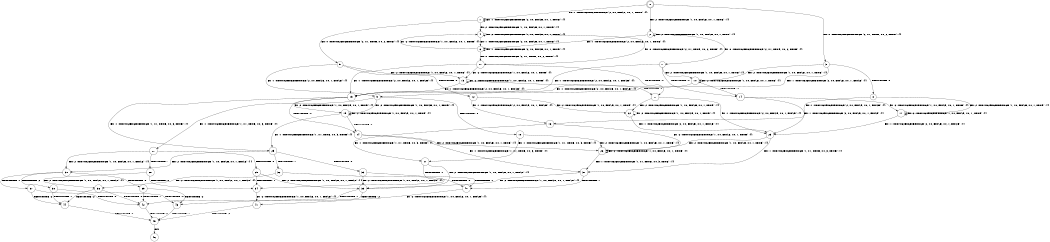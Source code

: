 digraph BCG {
size = "7, 10.5";
center = TRUE;
node [shape = circle];
0 [peripheries = 2];
0 -> 1 [label = "EX !1 !ATOMIC_EXCH_BRANCH (2, +0, FALSE, +0, 1, TRUE) !{}"];
0 -> 2 [label = "EX !2 !ATOMIC_EXCH_BRANCH (1, +0, FALSE, +0, 1, TRUE) !{}"];
0 -> 3 [label = "EX !0 !ATOMIC_EXCH_BRANCH (2, +1, TRUE, +0, 2, TRUE) !{}"];
1 -> 4 [label = "EX !2 !ATOMIC_EXCH_BRANCH (1, +0, FALSE, +0, 1, TRUE) !{}"];
1 -> 5 [label = "EX !0 !ATOMIC_EXCH_BRANCH (2, +1, TRUE, +0, 2, TRUE) !{}"];
1 -> 1 [label = "EX !1 !ATOMIC_EXCH_BRANCH (2, +0, FALSE, +0, 1, TRUE) !{}"];
2 -> 6 [label = "EX !1 !ATOMIC_EXCH_BRANCH (2, +0, FALSE, +0, 1, TRUE) !{}"];
2 -> 7 [label = "EX !0 !ATOMIC_EXCH_BRANCH (2, +1, TRUE, +0, 2, TRUE) !{}"];
2 -> 2 [label = "EX !2 !ATOMIC_EXCH_BRANCH (1, +0, FALSE, +0, 1, TRUE) !{}"];
3 -> 8 [label = "TERMINATE !0"];
3 -> 9 [label = "EX !1 !ATOMIC_EXCH_BRANCH (2, +0, FALSE, +0, 1, FALSE) !{}"];
3 -> 10 [label = "EX !2 !ATOMIC_EXCH_BRANCH (1, +0, FALSE, +0, 1, TRUE) !{}"];
4 -> 11 [label = "EX !0 !ATOMIC_EXCH_BRANCH (2, +1, TRUE, +0, 2, TRUE) !{}"];
4 -> 4 [label = "EX !2 !ATOMIC_EXCH_BRANCH (1, +0, FALSE, +0, 1, TRUE) !{}"];
4 -> 6 [label = "EX !1 !ATOMIC_EXCH_BRANCH (2, +0, FALSE, +0, 1, TRUE) !{}"];
5 -> 12 [label = "TERMINATE !0"];
5 -> 13 [label = "EX !2 !ATOMIC_EXCH_BRANCH (1, +0, FALSE, +0, 1, TRUE) !{}"];
5 -> 9 [label = "EX !1 !ATOMIC_EXCH_BRANCH (2, +0, FALSE, +0, 1, FALSE) !{}"];
6 -> 11 [label = "EX !0 !ATOMIC_EXCH_BRANCH (2, +1, TRUE, +0, 2, TRUE) !{}"];
6 -> 4 [label = "EX !2 !ATOMIC_EXCH_BRANCH (1, +0, FALSE, +0, 1, TRUE) !{}"];
6 -> 6 [label = "EX !1 !ATOMIC_EXCH_BRANCH (2, +0, FALSE, +0, 1, TRUE) !{}"];
7 -> 14 [label = "TERMINATE !0"];
7 -> 15 [label = "EX !1 !ATOMIC_EXCH_BRANCH (2, +0, FALSE, +0, 1, FALSE) !{}"];
7 -> 10 [label = "EX !2 !ATOMIC_EXCH_BRANCH (1, +0, FALSE, +0, 1, TRUE) !{}"];
8 -> 16 [label = "EX !1 !ATOMIC_EXCH_BRANCH (2, +0, FALSE, +0, 1, FALSE) !{}"];
8 -> 17 [label = "EX !2 !ATOMIC_EXCH_BRANCH (1, +0, FALSE, +0, 1, TRUE) !{}"];
9 -> 18 [label = "TERMINATE !0"];
9 -> 19 [label = "EX !2 !ATOMIC_EXCH_BRANCH (1, +0, FALSE, +0, 1, TRUE) !{}"];
9 -> 20 [label = "EX !1 !ATOMIC_EXCH_BRANCH (1, +1, TRUE, +0, 3, TRUE) !{}"];
10 -> 14 [label = "TERMINATE !0"];
10 -> 15 [label = "EX !1 !ATOMIC_EXCH_BRANCH (2, +0, FALSE, +0, 1, FALSE) !{}"];
10 -> 10 [label = "EX !2 !ATOMIC_EXCH_BRANCH (1, +0, FALSE, +0, 1, TRUE) !{}"];
11 -> 21 [label = "TERMINATE !0"];
11 -> 13 [label = "EX !2 !ATOMIC_EXCH_BRANCH (1, +0, FALSE, +0, 1, TRUE) !{}"];
11 -> 15 [label = "EX !1 !ATOMIC_EXCH_BRANCH (2, +0, FALSE, +0, 1, FALSE) !{}"];
12 -> 16 [label = "EX !1 !ATOMIC_EXCH_BRANCH (2, +0, FALSE, +0, 1, FALSE) !{}"];
12 -> 22 [label = "EX !2 !ATOMIC_EXCH_BRANCH (1, +0, FALSE, +0, 1, TRUE) !{}"];
13 -> 21 [label = "TERMINATE !0"];
13 -> 13 [label = "EX !2 !ATOMIC_EXCH_BRANCH (1, +0, FALSE, +0, 1, TRUE) !{}"];
13 -> 15 [label = "EX !1 !ATOMIC_EXCH_BRANCH (2, +0, FALSE, +0, 1, FALSE) !{}"];
14 -> 17 [label = "EX !2 !ATOMIC_EXCH_BRANCH (1, +0, FALSE, +0, 1, TRUE) !{}"];
14 -> 23 [label = "EX !1 !ATOMIC_EXCH_BRANCH (2, +0, FALSE, +0, 1, FALSE) !{}"];
15 -> 24 [label = "TERMINATE !0"];
15 -> 19 [label = "EX !2 !ATOMIC_EXCH_BRANCH (1, +0, FALSE, +0, 1, TRUE) !{}"];
15 -> 25 [label = "EX !1 !ATOMIC_EXCH_BRANCH (1, +1, TRUE, +0, 3, TRUE) !{}"];
16 -> 26 [label = "EX !2 !ATOMIC_EXCH_BRANCH (1, +0, FALSE, +0, 1, TRUE) !{}"];
16 -> 27 [label = "EX !1 !ATOMIC_EXCH_BRANCH (1, +1, TRUE, +0, 3, TRUE) !{}"];
17 -> 23 [label = "EX !1 !ATOMIC_EXCH_BRANCH (2, +0, FALSE, +0, 1, FALSE) !{}"];
17 -> 17 [label = "EX !2 !ATOMIC_EXCH_BRANCH (1, +0, FALSE, +0, 1, TRUE) !{}"];
18 -> 27 [label = "EX !1 !ATOMIC_EXCH_BRANCH (1, +1, TRUE, +0, 3, TRUE) !{}"];
18 -> 26 [label = "EX !2 !ATOMIC_EXCH_BRANCH (1, +0, FALSE, +0, 1, TRUE) !{}"];
19 -> 24 [label = "TERMINATE !0"];
19 -> 19 [label = "EX !2 !ATOMIC_EXCH_BRANCH (1, +0, FALSE, +0, 1, TRUE) !{}"];
19 -> 25 [label = "EX !1 !ATOMIC_EXCH_BRANCH (1, +1, TRUE, +0, 3, TRUE) !{}"];
20 -> 28 [label = "TERMINATE !1"];
20 -> 29 [label = "TERMINATE !0"];
20 -> 30 [label = "EX !2 !ATOMIC_EXCH_BRANCH (1, +0, FALSE, +0, 1, FALSE) !{}"];
21 -> 22 [label = "EX !2 !ATOMIC_EXCH_BRANCH (1, +0, FALSE, +0, 1, TRUE) !{}"];
21 -> 23 [label = "EX !1 !ATOMIC_EXCH_BRANCH (2, +0, FALSE, +0, 1, FALSE) !{}"];
22 -> 22 [label = "EX !2 !ATOMIC_EXCH_BRANCH (1, +0, FALSE, +0, 1, TRUE) !{}"];
22 -> 23 [label = "EX !1 !ATOMIC_EXCH_BRANCH (2, +0, FALSE, +0, 1, FALSE) !{}"];
23 -> 26 [label = "EX !2 !ATOMIC_EXCH_BRANCH (1, +0, FALSE, +0, 1, TRUE) !{}"];
23 -> 31 [label = "EX !1 !ATOMIC_EXCH_BRANCH (1, +1, TRUE, +0, 3, TRUE) !{}"];
24 -> 26 [label = "EX !2 !ATOMIC_EXCH_BRANCH (1, +0, FALSE, +0, 1, TRUE) !{}"];
24 -> 31 [label = "EX !1 !ATOMIC_EXCH_BRANCH (1, +1, TRUE, +0, 3, TRUE) !{}"];
25 -> 32 [label = "TERMINATE !1"];
25 -> 33 [label = "TERMINATE !0"];
25 -> 30 [label = "EX !2 !ATOMIC_EXCH_BRANCH (1, +0, FALSE, +0, 1, FALSE) !{}"];
26 -> 26 [label = "EX !2 !ATOMIC_EXCH_BRANCH (1, +0, FALSE, +0, 1, TRUE) !{}"];
26 -> 31 [label = "EX !1 !ATOMIC_EXCH_BRANCH (1, +1, TRUE, +0, 3, TRUE) !{}"];
27 -> 34 [label = "TERMINATE !1"];
27 -> 35 [label = "EX !2 !ATOMIC_EXCH_BRANCH (1, +0, FALSE, +0, 1, FALSE) !{}"];
28 -> 34 [label = "TERMINATE !0"];
28 -> 36 [label = "EX !2 !ATOMIC_EXCH_BRANCH (1, +0, FALSE, +0, 1, FALSE) !{}"];
29 -> 34 [label = "TERMINATE !1"];
29 -> 35 [label = "EX !2 !ATOMIC_EXCH_BRANCH (1, +0, FALSE, +0, 1, FALSE) !{}"];
30 -> 37 [label = "TERMINATE !1"];
30 -> 38 [label = "TERMINATE !2"];
30 -> 39 [label = "TERMINATE !0"];
31 -> 40 [label = "TERMINATE !1"];
31 -> 35 [label = "EX !2 !ATOMIC_EXCH_BRANCH (1, +0, FALSE, +0, 1, FALSE) !{}"];
32 -> 36 [label = "EX !2 !ATOMIC_EXCH_BRANCH (1, +0, FALSE, +0, 1, FALSE) !{}"];
32 -> 40 [label = "TERMINATE !0"];
33 -> 35 [label = "EX !2 !ATOMIC_EXCH_BRANCH (1, +0, FALSE, +0, 1, FALSE) !{}"];
33 -> 40 [label = "TERMINATE !1"];
34 -> 41 [label = "EX !2 !ATOMIC_EXCH_BRANCH (1, +0, FALSE, +0, 1, FALSE) !{}"];
35 -> 42 [label = "TERMINATE !1"];
35 -> 43 [label = "TERMINATE !2"];
36 -> 44 [label = "TERMINATE !2"];
36 -> 42 [label = "TERMINATE !0"];
37 -> 44 [label = "TERMINATE !2"];
37 -> 42 [label = "TERMINATE !0"];
38 -> 44 [label = "TERMINATE !1"];
38 -> 43 [label = "TERMINATE !0"];
39 -> 42 [label = "TERMINATE !1"];
39 -> 43 [label = "TERMINATE !2"];
40 -> 41 [label = "EX !2 !ATOMIC_EXCH_BRANCH (1, +0, FALSE, +0, 1, FALSE) !{}"];
41 -> 45 [label = "TERMINATE !2"];
42 -> 45 [label = "TERMINATE !2"];
43 -> 45 [label = "TERMINATE !1"];
44 -> 45 [label = "TERMINATE !0"];
45 -> 46 [label = "exit"];
}
